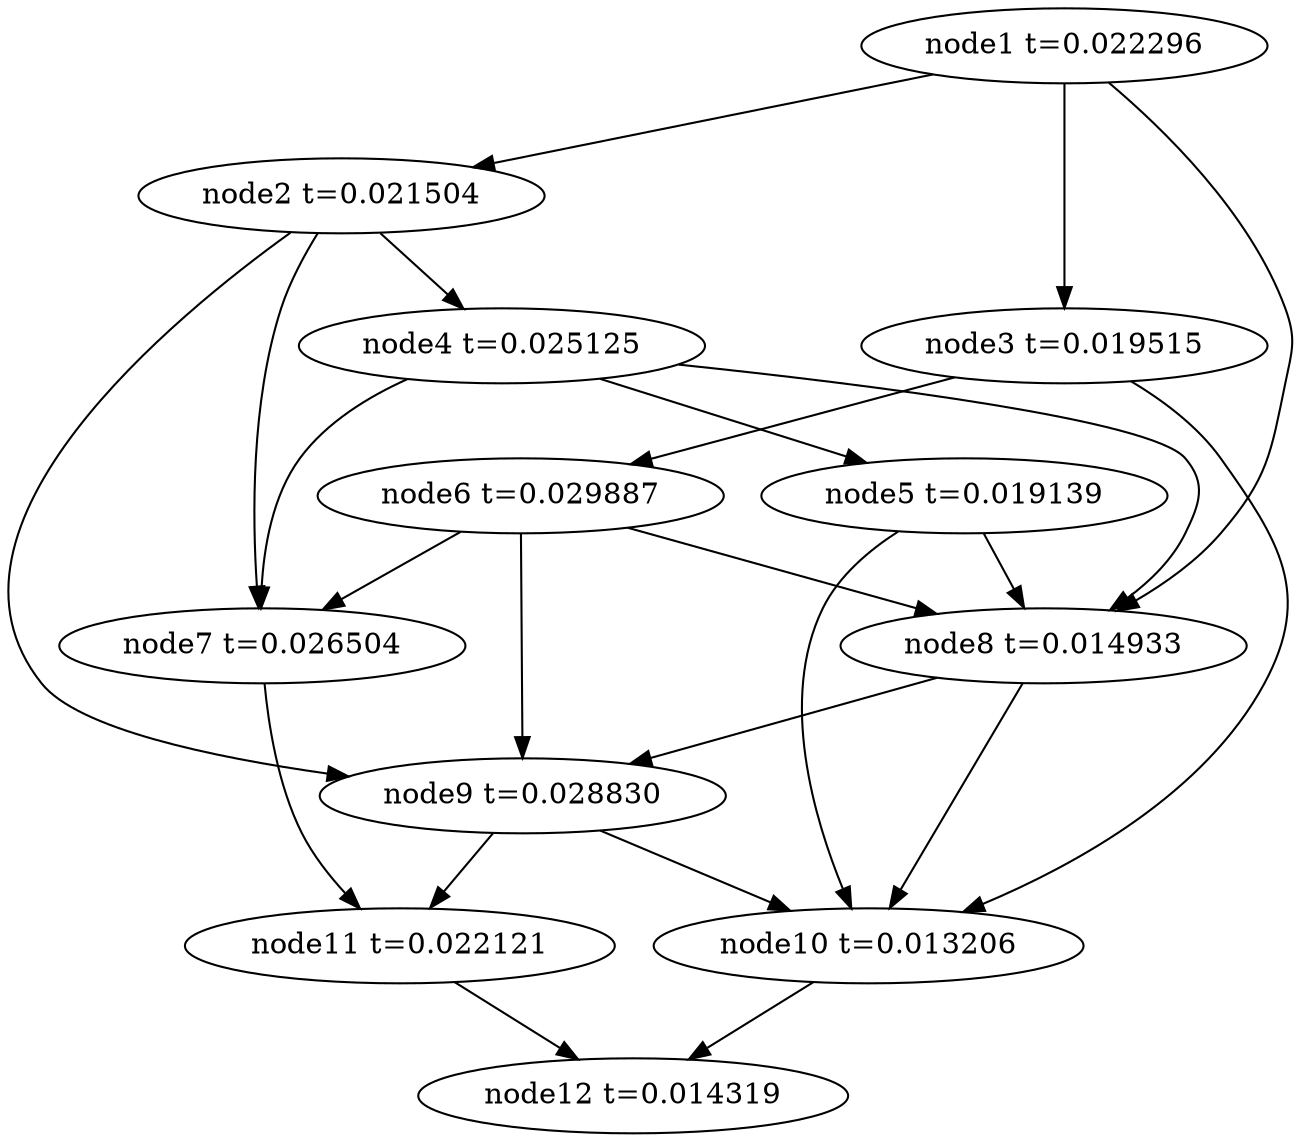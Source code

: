 digraph g{
	node12[label="node12 t=0.014319"]
	node11 -> node12
	node11[label="node11 t=0.022121"];
	node10 -> node12
	node10[label="node10 t=0.013206"];
	node9 -> node11
	node9 -> node10
	node9[label="node9 t=0.028830"];
	node8 -> node10
	node8 -> node9
	node8[label="node8 t=0.014933"];
	node7 -> node11
	node7[label="node7 t=0.026504"];
	node6 -> node9
	node6 -> node8
	node6 -> node7
	node6[label="node6 t=0.029887"];
	node5 -> node10
	node5 -> node8
	node5[label="node5 t=0.019139"];
	node4 -> node8
	node4 -> node7
	node4 -> node5
	node4[label="node4 t=0.025125"];
	node3 -> node10
	node3 -> node6
	node3[label="node3 t=0.019515"];
	node2 -> node9
	node2 -> node7
	node2 -> node4
	node2[label="node2 t=0.021504"];
	node1 -> node8
	node1 -> node3
	node1 -> node2
	node1[label="node1 t=0.022296"];
}
